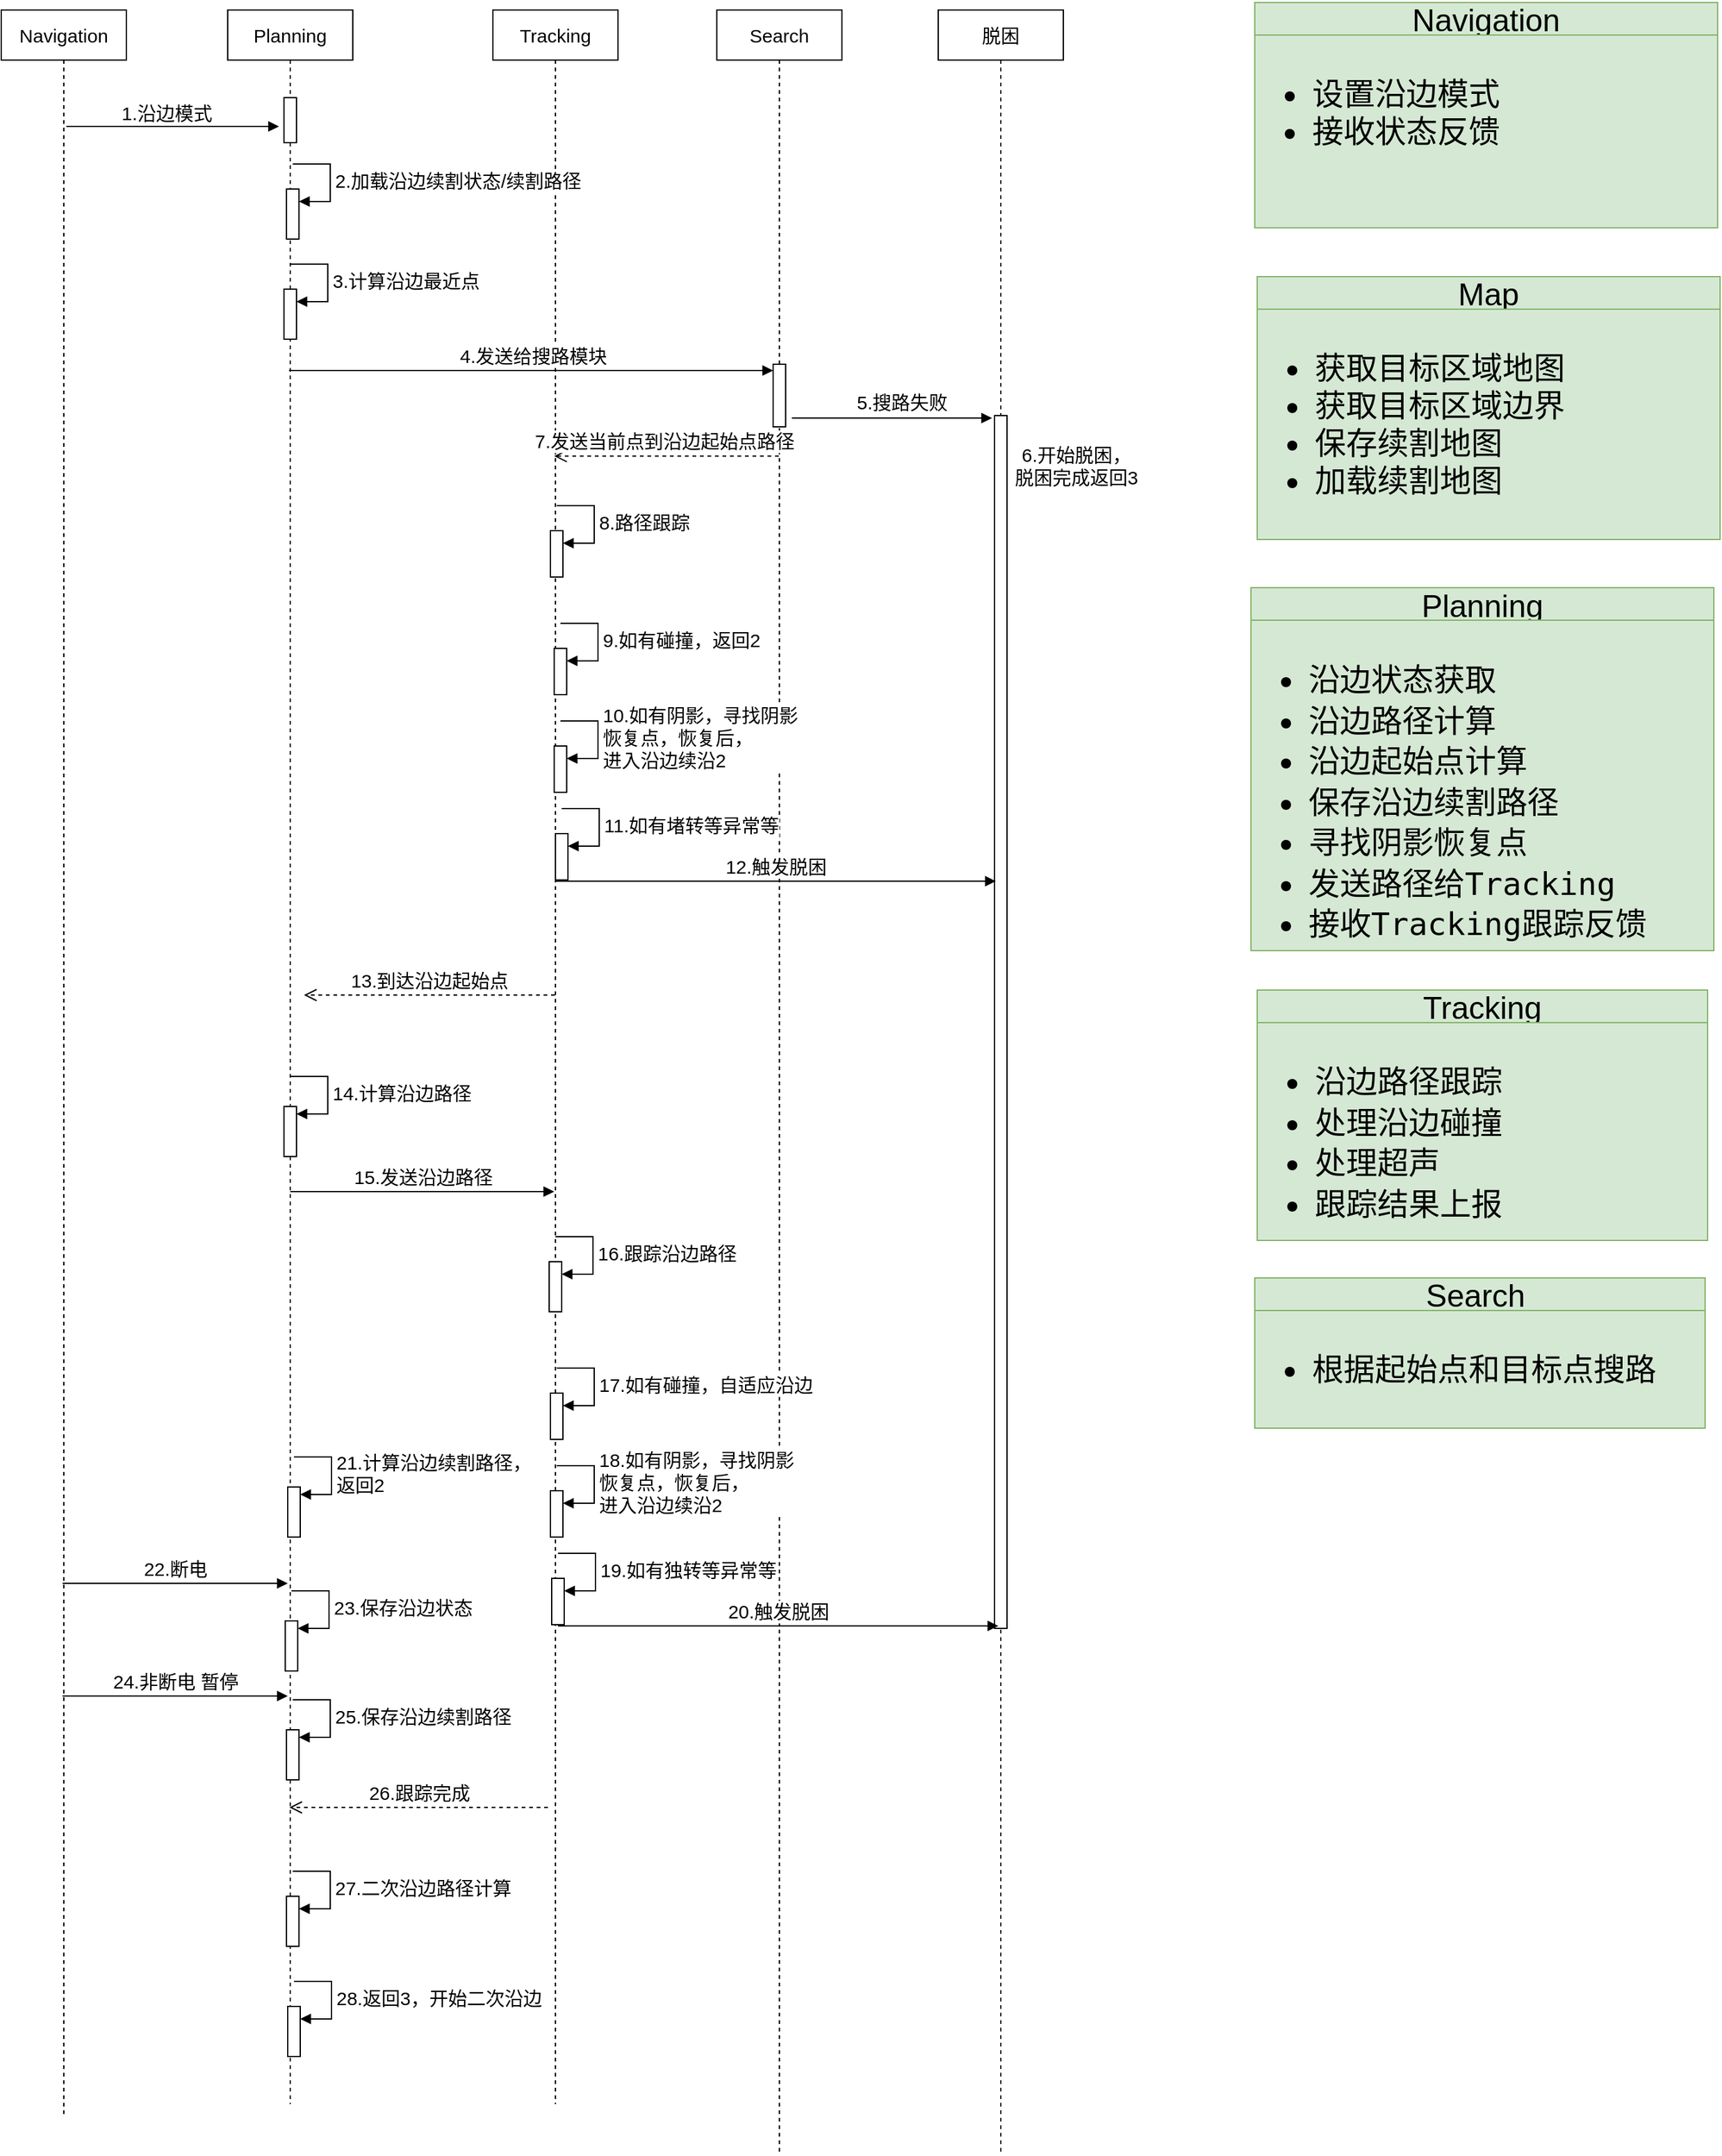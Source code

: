 <mxfile version="22.0.8" type="github">
  <diagram id="C5RBs43oDa-KdzZeNtuy" name="Page-1">
    <mxGraphModel dx="3537" dy="1312" grid="1" gridSize="10" guides="1" tooltips="1" connect="1" arrows="1" fold="1" page="1" pageScale="1" pageWidth="827" pageHeight="1169" math="0" shadow="0">
      <root>
        <mxCell id="WIyWlLk6GJQsqaUBKTNV-0" />
        <mxCell id="WIyWlLk6GJQsqaUBKTNV-1" parent="WIyWlLk6GJQsqaUBKTNV-0" />
        <mxCell id="9YWNzWEyiOE1Zw0gGnlS-3" value="Planning" style="shape=umlLifeline;perimeter=lifelinePerimeter;whiteSpace=wrap;html=1;container=1;dropTarget=0;collapsible=0;recursiveResize=0;outlineConnect=0;portConstraint=eastwest;newEdgeStyle={&quot;curved&quot;:0,&quot;rounded&quot;:0};fontSize=15;" parent="WIyWlLk6GJQsqaUBKTNV-1" vertex="1">
          <mxGeometry x="169" y="47" width="100" height="1673" as="geometry" />
        </mxCell>
        <mxCell id="9YWNzWEyiOE1Zw0gGnlS-20" value="" style="html=1;points=[[0,0,0,0,5],[0,1,0,0,-5],[1,0,0,0,5],[1,1,0,0,-5]];perimeter=orthogonalPerimeter;outlineConnect=0;targetShapes=umlLifeline;portConstraint=eastwest;newEdgeStyle={&quot;curved&quot;:0,&quot;rounded&quot;:0};fontSize=15;" parent="9YWNzWEyiOE1Zw0gGnlS-3" vertex="1">
          <mxGeometry x="45" y="223" width="10" height="40" as="geometry" />
        </mxCell>
        <mxCell id="9YWNzWEyiOE1Zw0gGnlS-21" value="3.计算沿边最近点" style="html=1;align=left;spacingLeft=2;endArrow=block;rounded=0;edgeStyle=orthogonalEdgeStyle;curved=0;rounded=0;fontSize=15;" parent="9YWNzWEyiOE1Zw0gGnlS-3" target="9YWNzWEyiOE1Zw0gGnlS-20" edge="1">
          <mxGeometry relative="1" as="geometry">
            <mxPoint x="50" y="203" as="sourcePoint" />
            <Array as="points">
              <mxPoint x="80" y="233" />
            </Array>
          </mxGeometry>
        </mxCell>
        <mxCell id="9YWNzWEyiOE1Zw0gGnlS-16" value="" style="html=1;points=[[0,0,0,0,5],[0,1,0,0,-5],[1,0,0,0,5],[1,1,0,0,-5]];perimeter=orthogonalPerimeter;outlineConnect=0;targetShapes=umlLifeline;portConstraint=eastwest;newEdgeStyle={&quot;curved&quot;:0,&quot;rounded&quot;:0};fontSize=15;" parent="9YWNzWEyiOE1Zw0gGnlS-3" vertex="1">
          <mxGeometry x="45" y="70" width="10" height="36" as="geometry" />
        </mxCell>
        <mxCell id="9YWNzWEyiOE1Zw0gGnlS-4" value="Tracking" style="shape=umlLifeline;perimeter=lifelinePerimeter;whiteSpace=wrap;html=1;container=1;dropTarget=0;collapsible=0;recursiveResize=0;outlineConnect=0;portConstraint=eastwest;newEdgeStyle={&quot;curved&quot;:0,&quot;rounded&quot;:0};fontSize=15;" parent="WIyWlLk6GJQsqaUBKTNV-1" vertex="1">
          <mxGeometry x="381" y="47" width="100" height="1673" as="geometry" />
        </mxCell>
        <mxCell id="9YWNzWEyiOE1Zw0gGnlS-40" value="" style="html=1;points=[[0,0,0,0,5],[0,1,0,0,-5],[1,0,0,0,5],[1,1,0,0,-5]];perimeter=orthogonalPerimeter;outlineConnect=0;targetShapes=umlLifeline;portConstraint=eastwest;newEdgeStyle={&quot;curved&quot;:0,&quot;rounded&quot;:0};fontSize=15;" parent="9YWNzWEyiOE1Zw0gGnlS-4" vertex="1">
          <mxGeometry x="46" y="416" width="10" height="37" as="geometry" />
        </mxCell>
        <mxCell id="9YWNzWEyiOE1Zw0gGnlS-41" value="8.路径跟踪" style="html=1;align=left;spacingLeft=2;endArrow=block;rounded=0;edgeStyle=orthogonalEdgeStyle;curved=0;rounded=0;fontSize=15;" parent="9YWNzWEyiOE1Zw0gGnlS-4" target="9YWNzWEyiOE1Zw0gGnlS-40" edge="1">
          <mxGeometry relative="1" as="geometry">
            <mxPoint x="51" y="396" as="sourcePoint" />
            <Array as="points">
              <mxPoint x="81" y="426" />
            </Array>
          </mxGeometry>
        </mxCell>
        <mxCell id="9YWNzWEyiOE1Zw0gGnlS-5" value="Search" style="shape=umlLifeline;perimeter=lifelinePerimeter;whiteSpace=wrap;html=1;container=1;dropTarget=0;collapsible=0;recursiveResize=0;outlineConnect=0;portConstraint=eastwest;newEdgeStyle={&quot;curved&quot;:0,&quot;rounded&quot;:0};fontSize=15;" parent="WIyWlLk6GJQsqaUBKTNV-1" vertex="1">
          <mxGeometry x="560" y="47" width="100" height="1713" as="geometry" />
        </mxCell>
        <mxCell id="9YWNzWEyiOE1Zw0gGnlS-28" value="" style="html=1;points=[[0,0,0,0,5],[0,1,0,0,-5],[1,0,0,0,5],[1,1,0,0,-5]];perimeter=orthogonalPerimeter;outlineConnect=0;targetShapes=umlLifeline;portConstraint=eastwest;newEdgeStyle={&quot;curved&quot;:0,&quot;rounded&quot;:0};fontSize=15;" parent="9YWNzWEyiOE1Zw0gGnlS-5" vertex="1">
          <mxGeometry x="45" y="283" width="10" height="50" as="geometry" />
        </mxCell>
        <mxCell id="9YWNzWEyiOE1Zw0gGnlS-24" value="Navigation" style="shape=umlLifeline;perimeter=lifelinePerimeter;whiteSpace=wrap;html=1;container=1;dropTarget=0;collapsible=0;recursiveResize=0;outlineConnect=0;portConstraint=eastwest;newEdgeStyle={&quot;curved&quot;:0,&quot;rounded&quot;:0};fontSize=15;" parent="WIyWlLk6GJQsqaUBKTNV-1" vertex="1">
          <mxGeometry x="-12" y="47" width="100" height="1683" as="geometry" />
        </mxCell>
        <mxCell id="9YWNzWEyiOE1Zw0gGnlS-27" value="1.沿边模式" style="text;html=1;align=center;verticalAlign=middle;resizable=0;points=[];autosize=1;strokeColor=none;fillColor=none;fontSize=15;" parent="WIyWlLk6GJQsqaUBKTNV-1" vertex="1">
          <mxGeometry x="70" y="114" width="100" height="30" as="geometry" />
        </mxCell>
        <mxCell id="9YWNzWEyiOE1Zw0gGnlS-29" value="" style="html=1;verticalAlign=bottom;endArrow=block;curved=0;rounded=0;entryX=0;entryY=0;entryDx=0;entryDy=5;fontSize=15;" parent="WIyWlLk6GJQsqaUBKTNV-1" target="9YWNzWEyiOE1Zw0gGnlS-28" edge="1">
          <mxGeometry relative="1" as="geometry">
            <mxPoint x="218.071" y="335" as="sourcePoint" />
          </mxGeometry>
        </mxCell>
        <mxCell id="9YWNzWEyiOE1Zw0gGnlS-31" value="4.发送给搜路模块" style="edgeLabel;html=1;align=center;verticalAlign=middle;resizable=0;points=[];fontSize=15;" parent="9YWNzWEyiOE1Zw0gGnlS-29" vertex="1" connectable="0">
          <mxGeometry x="-0.023" y="-1" relative="1" as="geometry">
            <mxPoint x="6" y="-13" as="offset" />
          </mxGeometry>
        </mxCell>
        <mxCell id="9YWNzWEyiOE1Zw0gGnlS-32" value="脱困" style="shape=umlLifeline;perimeter=lifelinePerimeter;whiteSpace=wrap;html=1;container=1;dropTarget=0;collapsible=0;recursiveResize=0;outlineConnect=0;portConstraint=eastwest;newEdgeStyle={&quot;curved&quot;:0,&quot;rounded&quot;:0};fontSize=15;" parent="WIyWlLk6GJQsqaUBKTNV-1" vertex="1">
          <mxGeometry x="737" y="47" width="100" height="1713" as="geometry" />
        </mxCell>
        <mxCell id="9YWNzWEyiOE1Zw0gGnlS-33" value="" style="html=1;points=[[0,0,0,0,5],[0,1,0,0,-5],[1,0,0,0,5],[1,1,0,0,-5]];perimeter=orthogonalPerimeter;outlineConnect=0;targetShapes=umlLifeline;portConstraint=eastwest;newEdgeStyle={&quot;curved&quot;:0,&quot;rounded&quot;:0};fontSize=15;" parent="9YWNzWEyiOE1Zw0gGnlS-32" vertex="1">
          <mxGeometry x="45" y="324" width="10" height="969" as="geometry" />
        </mxCell>
        <mxCell id="9YWNzWEyiOE1Zw0gGnlS-34" value="" style="endArrow=block;endFill=1;html=1;edgeStyle=orthogonalEdgeStyle;align=left;verticalAlign=top;rounded=0;fontSize=15;" parent="WIyWlLk6GJQsqaUBKTNV-1" edge="1">
          <mxGeometry x="-1" relative="1" as="geometry">
            <mxPoint x="620" y="373" as="sourcePoint" />
            <mxPoint x="780" y="373" as="targetPoint" />
          </mxGeometry>
        </mxCell>
        <mxCell id="9YWNzWEyiOE1Zw0gGnlS-35" value="5.搜路失败" style="edgeLabel;resizable=0;html=1;align=left;verticalAlign=bottom;fontSize=15;" parent="9YWNzWEyiOE1Zw0gGnlS-34" connectable="0" vertex="1">
          <mxGeometry x="-1" relative="1" as="geometry">
            <mxPoint x="50" y="-2" as="offset" />
          </mxGeometry>
        </mxCell>
        <mxCell id="9YWNzWEyiOE1Zw0gGnlS-36" value="6.开始脱困，&lt;br&gt;脱困完成返回3" style="text;html=1;align=center;verticalAlign=middle;resizable=0;points=[];autosize=1;strokeColor=none;fillColor=none;fontSize=15;" parent="WIyWlLk6GJQsqaUBKTNV-1" vertex="1">
          <mxGeometry x="787" y="386" width="120" height="50" as="geometry" />
        </mxCell>
        <mxCell id="9YWNzWEyiOE1Zw0gGnlS-37" value="7.发送当前点到沿边起始点路径&amp;nbsp;" style="html=1;verticalAlign=bottom;endArrow=open;dashed=1;endSize=8;curved=0;rounded=0;fontSize=15;" parent="WIyWlLk6GJQsqaUBKTNV-1" edge="1">
          <mxGeometry relative="1" as="geometry">
            <mxPoint x="609.5" y="403.41" as="sourcePoint" />
            <mxPoint x="430" y="403.41" as="targetPoint" />
          </mxGeometry>
        </mxCell>
        <mxCell id="9YWNzWEyiOE1Zw0gGnlS-42" value="13.到达沿边起始点" style="html=1;verticalAlign=bottom;endArrow=open;dashed=1;endSize=8;curved=0;rounded=0;fontSize=15;" parent="WIyWlLk6GJQsqaUBKTNV-1" edge="1">
          <mxGeometry relative="1" as="geometry">
            <mxPoint x="430.5" y="834.0" as="sourcePoint" />
            <mxPoint x="230" y="834" as="targetPoint" />
          </mxGeometry>
        </mxCell>
        <mxCell id="9YWNzWEyiOE1Zw0gGnlS-43" value="" style="html=1;points=[[0,0,0,0,5],[0,1,0,0,-5],[1,0,0,0,5],[1,1,0,0,-5]];perimeter=orthogonalPerimeter;outlineConnect=0;targetShapes=umlLifeline;portConstraint=eastwest;newEdgeStyle={&quot;curved&quot;:0,&quot;rounded&quot;:0};fontSize=15;" parent="WIyWlLk6GJQsqaUBKTNV-1" vertex="1">
          <mxGeometry x="214" y="923" width="10" height="40" as="geometry" />
        </mxCell>
        <mxCell id="9YWNzWEyiOE1Zw0gGnlS-44" value="14.计算沿边路径" style="html=1;align=left;spacingLeft=2;endArrow=block;rounded=0;edgeStyle=orthogonalEdgeStyle;curved=0;rounded=0;fontSize=15;" parent="WIyWlLk6GJQsqaUBKTNV-1" edge="1">
          <mxGeometry relative="1" as="geometry">
            <mxPoint x="219" y="899" as="sourcePoint" />
            <Array as="points">
              <mxPoint x="249" y="929" />
            </Array>
            <mxPoint x="224.0" y="929" as="targetPoint" />
          </mxGeometry>
        </mxCell>
        <mxCell id="9YWNzWEyiOE1Zw0gGnlS-45" value="15.发送沿边路径" style="html=1;verticalAlign=bottom;endArrow=block;curved=0;rounded=0;fontSize=15;" parent="WIyWlLk6GJQsqaUBKTNV-1" edge="1">
          <mxGeometry relative="1" as="geometry">
            <mxPoint x="219" y="991" as="sourcePoint" />
            <mxPoint x="430" y="991" as="targetPoint" />
          </mxGeometry>
        </mxCell>
        <mxCell id="9YWNzWEyiOE1Zw0gGnlS-46" value="" style="html=1;points=[[0,0,0,0,5],[0,1,0,0,-5],[1,0,0,0,5],[1,1,0,0,-5]];perimeter=orthogonalPerimeter;outlineConnect=0;targetShapes=umlLifeline;portConstraint=eastwest;newEdgeStyle={&quot;curved&quot;:0,&quot;rounded&quot;:0};fontSize=15;" parent="WIyWlLk6GJQsqaUBKTNV-1" vertex="1">
          <mxGeometry x="426" y="1047" width="10" height="40" as="geometry" />
        </mxCell>
        <mxCell id="9YWNzWEyiOE1Zw0gGnlS-47" value="16.跟踪沿边路径" style="html=1;align=left;spacingLeft=2;endArrow=block;rounded=0;edgeStyle=orthogonalEdgeStyle;curved=0;rounded=0;fontSize=15;" parent="WIyWlLk6GJQsqaUBKTNV-1" target="9YWNzWEyiOE1Zw0gGnlS-46" edge="1">
          <mxGeometry relative="1" as="geometry">
            <mxPoint x="431" y="1027" as="sourcePoint" />
            <Array as="points">
              <mxPoint x="461" y="1057" />
            </Array>
          </mxGeometry>
        </mxCell>
        <mxCell id="9YWNzWEyiOE1Zw0gGnlS-48" value="26.跟踪完成" style="html=1;verticalAlign=bottom;endArrow=open;dashed=1;endSize=8;curved=0;rounded=0;fontSize=15;" parent="WIyWlLk6GJQsqaUBKTNV-1" edge="1">
          <mxGeometry relative="1" as="geometry">
            <mxPoint x="425" y="1483" as="sourcePoint" />
            <mxPoint x="218.324" y="1483" as="targetPoint" />
          </mxGeometry>
        </mxCell>
        <mxCell id="9YWNzWEyiOE1Zw0gGnlS-51" value="" style="html=1;verticalAlign=bottom;endArrow=block;curved=0;rounded=0;fontSize=15;" parent="WIyWlLk6GJQsqaUBKTNV-1" edge="1">
          <mxGeometry width="80" relative="1" as="geometry">
            <mxPoint x="40" y="140" as="sourcePoint" />
            <mxPoint x="210" y="140" as="targetPoint" />
          </mxGeometry>
        </mxCell>
        <mxCell id="9YWNzWEyiOE1Zw0gGnlS-53" value="" style="html=1;points=[[0,0,0,0,5],[0,1,0,0,-5],[1,0,0,0,5],[1,1,0,0,-5]];perimeter=orthogonalPerimeter;outlineConnect=0;targetShapes=umlLifeline;portConstraint=eastwest;newEdgeStyle={&quot;curved&quot;:0,&quot;rounded&quot;:0};fontSize=15;" parent="WIyWlLk6GJQsqaUBKTNV-1" vertex="1">
          <mxGeometry x="216" y="1554" width="10" height="40" as="geometry" />
        </mxCell>
        <mxCell id="9YWNzWEyiOE1Zw0gGnlS-54" value="27.二次沿边路径计算" style="html=1;align=left;spacingLeft=2;endArrow=block;rounded=0;edgeStyle=orthogonalEdgeStyle;curved=0;rounded=0;fontSize=15;" parent="WIyWlLk6GJQsqaUBKTNV-1" target="9YWNzWEyiOE1Zw0gGnlS-53" edge="1">
          <mxGeometry relative="1" as="geometry">
            <mxPoint x="221" y="1534" as="sourcePoint" />
            <Array as="points">
              <mxPoint x="251" y="1564" />
            </Array>
          </mxGeometry>
        </mxCell>
        <mxCell id="9YWNzWEyiOE1Zw0gGnlS-56" value="" style="html=1;points=[[0,0,0,0,5],[0,1,0,0,-5],[1,0,0,0,5],[1,1,0,0,-5]];perimeter=orthogonalPerimeter;outlineConnect=0;targetShapes=umlLifeline;portConstraint=eastwest;newEdgeStyle={&quot;curved&quot;:0,&quot;rounded&quot;:0};fontSize=15;" parent="WIyWlLk6GJQsqaUBKTNV-1" vertex="1">
          <mxGeometry x="217" y="1642" width="10" height="40" as="geometry" />
        </mxCell>
        <mxCell id="9YWNzWEyiOE1Zw0gGnlS-57" value="28.返回3，开始二次沿边" style="html=1;align=left;spacingLeft=2;endArrow=block;rounded=0;edgeStyle=orthogonalEdgeStyle;curved=0;rounded=0;fontSize=15;" parent="WIyWlLk6GJQsqaUBKTNV-1" target="9YWNzWEyiOE1Zw0gGnlS-56" edge="1">
          <mxGeometry relative="1" as="geometry">
            <mxPoint x="222" y="1622" as="sourcePoint" />
            <Array as="points">
              <mxPoint x="252" y="1652" />
            </Array>
          </mxGeometry>
        </mxCell>
        <mxCell id="9YWNzWEyiOE1Zw0gGnlS-58" value="" style="html=1;points=[[0,0,0,0,5],[0,1,0,0,-5],[1,0,0,0,5],[1,1,0,0,-5]];perimeter=orthogonalPerimeter;outlineConnect=0;targetShapes=umlLifeline;portConstraint=eastwest;newEdgeStyle={&quot;curved&quot;:0,&quot;rounded&quot;:0};fontSize=15;" parent="WIyWlLk6GJQsqaUBKTNV-1" vertex="1">
          <mxGeometry x="427" y="1152" width="10" height="37" as="geometry" />
        </mxCell>
        <mxCell id="9YWNzWEyiOE1Zw0gGnlS-59" value="17.如有碰撞，自适应沿边" style="html=1;align=left;spacingLeft=2;endArrow=block;rounded=0;edgeStyle=orthogonalEdgeStyle;curved=0;rounded=0;fontSize=15;" parent="WIyWlLk6GJQsqaUBKTNV-1" target="9YWNzWEyiOE1Zw0gGnlS-58" edge="1">
          <mxGeometry relative="1" as="geometry">
            <mxPoint x="432" y="1132" as="sourcePoint" />
            <Array as="points">
              <mxPoint x="462" y="1162" />
            </Array>
          </mxGeometry>
        </mxCell>
        <mxCell id="9YWNzWEyiOE1Zw0gGnlS-62" value="" style="html=1;points=[[0,0,0,0,5],[0,1,0,0,-5],[1,0,0,0,5],[1,1,0,0,-5]];perimeter=orthogonalPerimeter;outlineConnect=0;targetShapes=umlLifeline;portConstraint=eastwest;newEdgeStyle={&quot;curved&quot;:0,&quot;rounded&quot;:0};fontSize=15;" parent="WIyWlLk6GJQsqaUBKTNV-1" vertex="1">
          <mxGeometry x="427" y="1230" width="10" height="37" as="geometry" />
        </mxCell>
        <mxCell id="9YWNzWEyiOE1Zw0gGnlS-63" value="18.如有阴影，寻找阴影&lt;br style=&quot;font-size: 15px;&quot;&gt;恢复点，恢复后，&lt;br style=&quot;font-size: 15px;&quot;&gt;进入沿边续沿2" style="html=1;align=left;spacingLeft=2;endArrow=block;rounded=0;edgeStyle=orthogonalEdgeStyle;curved=0;rounded=0;fontSize=15;" parent="WIyWlLk6GJQsqaUBKTNV-1" target="9YWNzWEyiOE1Zw0gGnlS-62" edge="1">
          <mxGeometry relative="1" as="geometry">
            <mxPoint x="432" y="1210" as="sourcePoint" />
            <Array as="points">
              <mxPoint x="462" y="1240" />
            </Array>
          </mxGeometry>
        </mxCell>
        <mxCell id="9YWNzWEyiOE1Zw0gGnlS-64" value="" style="html=1;points=[[0,0,0,0,5],[0,1,0,0,-5],[1,0,0,0,5],[1,1,0,0,-5]];perimeter=orthogonalPerimeter;outlineConnect=0;targetShapes=umlLifeline;portConstraint=eastwest;newEdgeStyle={&quot;curved&quot;:0,&quot;rounded&quot;:0};fontSize=15;" parent="WIyWlLk6GJQsqaUBKTNV-1" vertex="1">
          <mxGeometry x="428" y="1300" width="10" height="37" as="geometry" />
        </mxCell>
        <mxCell id="9YWNzWEyiOE1Zw0gGnlS-65" value="19.如有独转等异常等" style="html=1;align=left;spacingLeft=2;endArrow=block;rounded=0;edgeStyle=orthogonalEdgeStyle;curved=0;rounded=0;fontSize=15;" parent="WIyWlLk6GJQsqaUBKTNV-1" target="9YWNzWEyiOE1Zw0gGnlS-64" edge="1">
          <mxGeometry relative="1" as="geometry">
            <mxPoint x="433" y="1280" as="sourcePoint" />
            <Array as="points">
              <mxPoint x="463" y="1310" />
            </Array>
          </mxGeometry>
        </mxCell>
        <mxCell id="9YWNzWEyiOE1Zw0gGnlS-66" value="20.触发脱困" style="html=1;verticalAlign=bottom;endArrow=block;curved=0;rounded=0;fontSize=15;" parent="WIyWlLk6GJQsqaUBKTNV-1" edge="1">
          <mxGeometry relative="1" as="geometry">
            <mxPoint x="433" y="1338" as="sourcePoint" />
            <mxPoint x="785" y="1338" as="targetPoint" />
          </mxGeometry>
        </mxCell>
        <mxCell id="9YWNzWEyiOE1Zw0gGnlS-68" value="" style="html=1;points=[[0,0,0,0,5],[0,1,0,0,-5],[1,0,0,0,5],[1,1,0,0,-5]];perimeter=orthogonalPerimeter;outlineConnect=0;targetShapes=umlLifeline;portConstraint=eastwest;newEdgeStyle={&quot;curved&quot;:0,&quot;rounded&quot;:0};fontSize=15;" parent="WIyWlLk6GJQsqaUBKTNV-1" vertex="1">
          <mxGeometry x="430" y="557" width="10" height="37" as="geometry" />
        </mxCell>
        <mxCell id="9YWNzWEyiOE1Zw0gGnlS-69" value="9.如有碰撞，返回2" style="html=1;align=left;spacingLeft=2;endArrow=block;rounded=0;edgeStyle=orthogonalEdgeStyle;curved=0;rounded=0;fontSize=15;" parent="WIyWlLk6GJQsqaUBKTNV-1" target="9YWNzWEyiOE1Zw0gGnlS-68" edge="1">
          <mxGeometry relative="1" as="geometry">
            <mxPoint x="435" y="537" as="sourcePoint" />
            <Array as="points">
              <mxPoint x="465" y="567" />
            </Array>
          </mxGeometry>
        </mxCell>
        <mxCell id="9YWNzWEyiOE1Zw0gGnlS-70" value="" style="html=1;points=[[0,0,0,0,5],[0,1,0,0,-5],[1,0,0,0,5],[1,1,0,0,-5]];perimeter=orthogonalPerimeter;outlineConnect=0;targetShapes=umlLifeline;portConstraint=eastwest;newEdgeStyle={&quot;curved&quot;:0,&quot;rounded&quot;:0};fontSize=15;" parent="WIyWlLk6GJQsqaUBKTNV-1" vertex="1">
          <mxGeometry x="430" y="635" width="10" height="37" as="geometry" />
        </mxCell>
        <mxCell id="9YWNzWEyiOE1Zw0gGnlS-71" value="10.如有阴影，寻找阴影&lt;br style=&quot;font-size: 15px;&quot;&gt;恢复点，恢复后，&lt;br style=&quot;font-size: 15px;&quot;&gt;进入沿边续沿2" style="html=1;align=left;spacingLeft=2;endArrow=block;rounded=0;edgeStyle=orthogonalEdgeStyle;curved=0;rounded=0;fontSize=15;" parent="WIyWlLk6GJQsqaUBKTNV-1" target="9YWNzWEyiOE1Zw0gGnlS-70" edge="1">
          <mxGeometry relative="1" as="geometry">
            <mxPoint x="435" y="615" as="sourcePoint" />
            <Array as="points">
              <mxPoint x="465" y="645" />
            </Array>
          </mxGeometry>
        </mxCell>
        <mxCell id="9YWNzWEyiOE1Zw0gGnlS-72" value="" style="html=1;points=[[0,0,0,0,5],[0,1,0,0,-5],[1,0,0,0,5],[1,1,0,0,-5]];perimeter=orthogonalPerimeter;outlineConnect=0;targetShapes=umlLifeline;portConstraint=eastwest;newEdgeStyle={&quot;curved&quot;:0,&quot;rounded&quot;:0};fontSize=15;" parent="WIyWlLk6GJQsqaUBKTNV-1" vertex="1">
          <mxGeometry x="431" y="705" width="10" height="37" as="geometry" />
        </mxCell>
        <mxCell id="9YWNzWEyiOE1Zw0gGnlS-73" value="11.如有堵转等异常等" style="html=1;align=left;spacingLeft=2;endArrow=block;rounded=0;edgeStyle=orthogonalEdgeStyle;curved=0;rounded=0;fontSize=15;" parent="WIyWlLk6GJQsqaUBKTNV-1" target="9YWNzWEyiOE1Zw0gGnlS-72" edge="1">
          <mxGeometry relative="1" as="geometry">
            <mxPoint x="436" y="685" as="sourcePoint" />
            <Array as="points">
              <mxPoint x="466" y="715" />
            </Array>
          </mxGeometry>
        </mxCell>
        <mxCell id="9YWNzWEyiOE1Zw0gGnlS-74" value="12.触发脱困" style="html=1;verticalAlign=bottom;endArrow=block;curved=0;rounded=0;fontSize=15;" parent="WIyWlLk6GJQsqaUBKTNV-1" edge="1">
          <mxGeometry relative="1" as="geometry">
            <mxPoint x="431" y="743" as="sourcePoint" />
            <mxPoint x="783" y="743" as="targetPoint" />
          </mxGeometry>
        </mxCell>
        <mxCell id="9YWNzWEyiOE1Zw0gGnlS-75" value="" style="html=1;points=[[0,0,0,0,5],[0,1,0,0,-5],[1,0,0,0,5],[1,1,0,0,-5]];perimeter=orthogonalPerimeter;outlineConnect=0;targetShapes=umlLifeline;portConstraint=eastwest;newEdgeStyle={&quot;curved&quot;:0,&quot;rounded&quot;:0};fontSize=15;" parent="WIyWlLk6GJQsqaUBKTNV-1" vertex="1">
          <mxGeometry x="217" y="1227" width="10" height="40" as="geometry" />
        </mxCell>
        <mxCell id="9YWNzWEyiOE1Zw0gGnlS-76" value="21.计算沿边续割路径，&lt;br style=&quot;font-size: 15px;&quot;&gt;返回2" style="html=1;align=left;spacingLeft=2;endArrow=block;rounded=0;edgeStyle=orthogonalEdgeStyle;curved=0;rounded=0;fontSize=15;" parent="WIyWlLk6GJQsqaUBKTNV-1" edge="1">
          <mxGeometry relative="1" as="geometry">
            <mxPoint x="222" y="1203" as="sourcePoint" />
            <Array as="points">
              <mxPoint x="252" y="1233" />
            </Array>
            <mxPoint x="227.0" y="1233" as="targetPoint" />
          </mxGeometry>
        </mxCell>
        <mxCell id="9YWNzWEyiOE1Zw0gGnlS-78" value="" style="html=1;points=[[0,0,0,0,5],[0,1,0,0,-5],[1,0,0,0,5],[1,1,0,0,-5]];perimeter=orthogonalPerimeter;outlineConnect=0;targetShapes=umlLifeline;portConstraint=eastwest;newEdgeStyle={&quot;curved&quot;:0,&quot;rounded&quot;:0};fontSize=15;" parent="WIyWlLk6GJQsqaUBKTNV-1" vertex="1">
          <mxGeometry x="216" y="190" width="10" height="40" as="geometry" />
        </mxCell>
        <mxCell id="9YWNzWEyiOE1Zw0gGnlS-79" value="2.加载沿边续割状态/续割路径" style="html=1;align=left;spacingLeft=2;endArrow=block;rounded=0;edgeStyle=orthogonalEdgeStyle;curved=0;rounded=0;fontSize=15;" parent="WIyWlLk6GJQsqaUBKTNV-1" target="9YWNzWEyiOE1Zw0gGnlS-78" edge="1">
          <mxGeometry relative="1" as="geometry">
            <mxPoint x="221" y="170" as="sourcePoint" />
            <Array as="points">
              <mxPoint x="251" y="200" />
            </Array>
          </mxGeometry>
        </mxCell>
        <mxCell id="9YWNzWEyiOE1Zw0gGnlS-80" value="" style="html=1;points=[[0,0,0,0,5],[0,1,0,0,-5],[1,0,0,0,5],[1,1,0,0,-5]];perimeter=orthogonalPerimeter;outlineConnect=0;targetShapes=umlLifeline;portConstraint=eastwest;newEdgeStyle={&quot;curved&quot;:0,&quot;rounded&quot;:0};fontSize=15;" parent="WIyWlLk6GJQsqaUBKTNV-1" vertex="1">
          <mxGeometry x="215" y="1334" width="10" height="40" as="geometry" />
        </mxCell>
        <mxCell id="9YWNzWEyiOE1Zw0gGnlS-81" value="23.保存沿边状态" style="html=1;align=left;spacingLeft=2;endArrow=block;rounded=0;edgeStyle=orthogonalEdgeStyle;curved=0;rounded=0;fontSize=15;" parent="WIyWlLk6GJQsqaUBKTNV-1" edge="1">
          <mxGeometry relative="1" as="geometry">
            <mxPoint x="220" y="1310" as="sourcePoint" />
            <Array as="points">
              <mxPoint x="250" y="1340" />
            </Array>
            <mxPoint x="225.0" y="1340" as="targetPoint" />
          </mxGeometry>
        </mxCell>
        <mxCell id="9YWNzWEyiOE1Zw0gGnlS-82" value="" style="html=1;points=[[0,0,0,0,5],[0,1,0,0,-5],[1,0,0,0,5],[1,1,0,0,-5]];perimeter=orthogonalPerimeter;outlineConnect=0;targetShapes=umlLifeline;portConstraint=eastwest;newEdgeStyle={&quot;curved&quot;:0,&quot;rounded&quot;:0};fontSize=15;" parent="WIyWlLk6GJQsqaUBKTNV-1" vertex="1">
          <mxGeometry x="216" y="1421" width="10" height="40" as="geometry" />
        </mxCell>
        <mxCell id="9YWNzWEyiOE1Zw0gGnlS-83" value="25.保存沿边续割路径" style="html=1;align=left;spacingLeft=2;endArrow=block;rounded=0;edgeStyle=orthogonalEdgeStyle;curved=0;rounded=0;fontSize=15;" parent="WIyWlLk6GJQsqaUBKTNV-1" edge="1">
          <mxGeometry relative="1" as="geometry">
            <mxPoint x="221" y="1397" as="sourcePoint" />
            <Array as="points">
              <mxPoint x="251" y="1427" />
            </Array>
            <mxPoint x="226.0" y="1427" as="targetPoint" />
          </mxGeometry>
        </mxCell>
        <mxCell id="9YWNzWEyiOE1Zw0gGnlS-84" value="22.断电" style="html=1;verticalAlign=bottom;endArrow=block;curved=0;rounded=0;fontSize=15;" parent="WIyWlLk6GJQsqaUBKTNV-1" edge="1">
          <mxGeometry relative="1" as="geometry">
            <mxPoint x="37.071" y="1304" as="sourcePoint" />
            <mxPoint x="217" y="1304" as="targetPoint" />
          </mxGeometry>
        </mxCell>
        <mxCell id="9YWNzWEyiOE1Zw0gGnlS-85" value="24.非断电 暂停" style="html=1;verticalAlign=bottom;endArrow=block;curved=0;rounded=0;fontSize=15;" parent="WIyWlLk6GJQsqaUBKTNV-1" edge="1">
          <mxGeometry relative="1" as="geometry">
            <mxPoint x="37" y="1394" as="sourcePoint" />
            <mxPoint x="217" y="1394" as="targetPoint" />
          </mxGeometry>
        </mxCell>
        <mxCell id="zaNChpnI-5PvR66K3o0N-0" value="Navigation" style="swimlane;fontStyle=0;childLayout=stackLayout;horizontal=1;startSize=26;fillColor=#d5e8d4;horizontalStack=0;resizeParent=1;resizeParentMax=0;resizeLast=0;collapsible=1;marginBottom=0;whiteSpace=wrap;html=1;fontSize=25;strokeColor=#82b366;" vertex="1" parent="WIyWlLk6GJQsqaUBKTNV-1">
          <mxGeometry x="990" y="41" width="370" height="180" as="geometry" />
        </mxCell>
        <mxCell id="zaNChpnI-5PvR66K3o0N-2" value="&lt;ul style=&quot;font-size: 25px;&quot;&gt;&lt;li style=&quot;font-size: 25px;&quot;&gt;设置沿边模式&lt;/li&gt;&lt;li style=&quot;font-size: 25px;&quot;&gt;接收状态反馈&lt;/li&gt;&lt;/ul&gt;" style="text;strokeColor=#82b366;fillColor=#d5e8d4;align=left;verticalAlign=top;spacingLeft=4;spacingRight=4;overflow=hidden;rotatable=0;points=[[0,0.5],[1,0.5]];portConstraint=eastwest;whiteSpace=wrap;html=1;fontSize=25;" vertex="1" parent="zaNChpnI-5PvR66K3o0N-0">
          <mxGeometry y="26" width="370" height="154" as="geometry" />
        </mxCell>
        <mxCell id="zaNChpnI-5PvR66K3o0N-11" value="Planning" style="swimlane;fontStyle=0;childLayout=stackLayout;horizontal=1;startSize=26;fillColor=#d5e8d4;horizontalStack=0;resizeParent=1;resizeParentMax=0;resizeLast=0;collapsible=1;marginBottom=0;whiteSpace=wrap;html=1;fontSize=25;strokeColor=#82b366;" vertex="1" parent="WIyWlLk6GJQsqaUBKTNV-1">
          <mxGeometry x="987" y="508.5" width="370" height="290" as="geometry">
            <mxRectangle x="992" y="221" width="90" height="30" as="alternateBounds" />
          </mxGeometry>
        </mxCell>
        <mxCell id="zaNChpnI-5PvR66K3o0N-14" value="&lt;p style=&quot;line-height: 130%; font-size: 25px;&quot;&gt;&lt;/p&gt;&lt;pre style=&quot;line-height: 130%; font-size: 25px;&quot;&gt;&lt;ul style=&quot;font-size: 25px;&quot;&gt;&lt;li style=&quot;font-size: 25px;&quot;&gt;&lt;font style=&quot;font-size: 25px;&quot;&gt;沿边状态获取&lt;/font&gt;&lt;/li&gt;&lt;li style=&quot;font-size: 25px;&quot;&gt;&lt;font style=&quot;font-size: 25px;&quot;&gt;沿边路径计算&lt;/font&gt;&lt;/li&gt;&lt;li style=&quot;font-size: 25px;&quot;&gt;&lt;font style=&quot;font-size: 25px;&quot;&gt;沿边起始点计算&lt;/font&gt;&lt;/li&gt;&lt;li style=&quot;font-size: 25px;&quot;&gt;&lt;font style=&quot;font-size: 25px;&quot;&gt;保存沿边续割路径&lt;/font&gt;&lt;/li&gt;&lt;li style=&quot;font-size: 25px;&quot;&gt;&lt;font style=&quot;font-size: 25px;&quot;&gt;寻找阴影恢复点&lt;/font&gt;&lt;/li&gt;&lt;li style=&quot;font-size: 25px;&quot;&gt;&lt;font style=&quot;font-size: 25px;&quot;&gt;发送路径给Tracking&amp;nbsp;&lt;/font&gt;&lt;/li&gt;&lt;li style=&quot;font-size: 25px;&quot;&gt;&lt;font style=&quot;font-size: 25px;&quot;&gt;接收Tracking跟踪反馈&lt;/font&gt;&lt;/li&gt;&lt;/ul&gt;&lt;/pre&gt;&lt;p style=&quot;font-size: 25px;&quot;&gt;&lt;/p&gt;&lt;p style=&quot;font-size: 25px;&quot;&gt;&lt;/p&gt;" style="text;strokeColor=#82b366;fillColor=#d5e8d4;align=left;verticalAlign=top;spacingLeft=4;spacingRight=4;overflow=hidden;rotatable=0;points=[[0,0.5],[1,0.5]];portConstraint=eastwest;whiteSpace=wrap;html=1;fontSize=25;" vertex="1" parent="zaNChpnI-5PvR66K3o0N-11">
          <mxGeometry y="26" width="370" height="264" as="geometry" />
        </mxCell>
        <mxCell id="zaNChpnI-5PvR66K3o0N-16" value="Tracking" style="swimlane;fontStyle=0;childLayout=stackLayout;horizontal=1;startSize=26;fillColor=#d5e8d4;horizontalStack=0;resizeParent=1;resizeParentMax=0;resizeLast=0;collapsible=1;marginBottom=0;whiteSpace=wrap;html=1;fontSize=25;strokeColor=#82b366;" vertex="1" parent="WIyWlLk6GJQsqaUBKTNV-1">
          <mxGeometry x="992" y="830" width="360" height="200" as="geometry">
            <mxRectangle x="992" y="221" width="90" height="30" as="alternateBounds" />
          </mxGeometry>
        </mxCell>
        <mxCell id="zaNChpnI-5PvR66K3o0N-17" value="&lt;pre style=&quot;line-height: 130%; font-size: 25px;&quot;&gt;&lt;ul style=&quot;font-size: 25px;&quot;&gt;&lt;li style=&quot;font-size: 25px;&quot;&gt;沿边路径跟踪&lt;/li&gt;&lt;li style=&quot;font-size: 25px;&quot;&gt;&lt;span style=&quot;background-color: initial; font-size: 25px;&quot;&gt;处理沿边碰撞&lt;/span&gt;&lt;/li&gt;&lt;li style=&quot;font-size: 25px;&quot;&gt;&lt;span style=&quot;background-color: initial; font-size: 25px;&quot;&gt;处理超声&lt;/span&gt;&lt;/li&gt;&lt;li style=&quot;font-size: 25px;&quot;&gt;&lt;span style=&quot;background-color: initial; font-size: 25px;&quot;&gt;跟踪结果上报&lt;/span&gt;&lt;/li&gt;&lt;/ul&gt;&lt;/pre&gt;" style="text;strokeColor=#82b366;fillColor=#d5e8d4;align=left;verticalAlign=top;spacingLeft=4;spacingRight=4;overflow=hidden;rotatable=0;points=[[0,0.5],[1,0.5]];portConstraint=eastwest;whiteSpace=wrap;html=1;fontSize=25;" vertex="1" parent="zaNChpnI-5PvR66K3o0N-16">
          <mxGeometry y="26" width="360" height="174" as="geometry" />
        </mxCell>
        <mxCell id="zaNChpnI-5PvR66K3o0N-19" value="Search&amp;nbsp;" style="swimlane;fontStyle=0;childLayout=stackLayout;horizontal=1;startSize=26;fillColor=#d5e8d4;horizontalStack=0;resizeParent=1;resizeParentMax=0;resizeLast=0;collapsible=1;marginBottom=0;whiteSpace=wrap;html=1;fontSize=25;strokeColor=#82b366;" vertex="1" parent="WIyWlLk6GJQsqaUBKTNV-1">
          <mxGeometry x="990" y="1060" width="360" height="120" as="geometry" />
        </mxCell>
        <mxCell id="zaNChpnI-5PvR66K3o0N-20" value="&lt;ul style=&quot;font-size: 25px;&quot;&gt;&lt;li style=&quot;font-size: 25px;&quot;&gt;根据起始点和目标点搜路&lt;/li&gt;&lt;/ul&gt;" style="text;strokeColor=#82b366;fillColor=#d5e8d4;align=left;verticalAlign=top;spacingLeft=4;spacingRight=4;overflow=hidden;rotatable=0;points=[[0,0.5],[1,0.5]];portConstraint=eastwest;whiteSpace=wrap;html=1;fontSize=25;" vertex="1" parent="zaNChpnI-5PvR66K3o0N-19">
          <mxGeometry y="26" width="360" height="94" as="geometry" />
        </mxCell>
        <mxCell id="zaNChpnI-5PvR66K3o0N-23" value="Map" style="swimlane;fontStyle=0;childLayout=stackLayout;horizontal=1;startSize=26;fillColor=#d5e8d4;horizontalStack=0;resizeParent=1;resizeParentMax=0;resizeLast=0;collapsible=1;marginBottom=0;whiteSpace=wrap;html=1;fontSize=25;strokeColor=#82b366;" vertex="1" parent="WIyWlLk6GJQsqaUBKTNV-1">
          <mxGeometry x="992" y="260" width="370" height="210" as="geometry" />
        </mxCell>
        <mxCell id="zaNChpnI-5PvR66K3o0N-24" value="&lt;p style=&quot;line-height: 120%; font-size: 25px;&quot;&gt;&lt;/p&gt;&lt;ul style=&quot;font-size: 25px;&quot;&gt;&lt;li style=&quot;font-size: 25px;&quot;&gt;获取目标区域地图&lt;/li&gt;&lt;li style=&quot;font-size: 25px;&quot;&gt;获取目标区域边界&lt;/li&gt;&lt;li style=&quot;font-size: 25px;&quot;&gt;保存续割地图&lt;/li&gt;&lt;li style=&quot;font-size: 25px;&quot;&gt;加载续割地图&lt;/li&gt;&lt;/ul&gt;&lt;p style=&quot;font-size: 25px;&quot;&gt;&lt;/p&gt;" style="text;strokeColor=#82b366;fillColor=#d5e8d4;align=left;verticalAlign=top;spacingLeft=4;spacingRight=4;overflow=hidden;rotatable=0;points=[[0,0.5],[1,0.5]];portConstraint=eastwest;whiteSpace=wrap;html=1;fontSize=25;" vertex="1" parent="zaNChpnI-5PvR66K3o0N-23">
          <mxGeometry y="26" width="370" height="184" as="geometry" />
        </mxCell>
      </root>
    </mxGraphModel>
  </diagram>
</mxfile>
